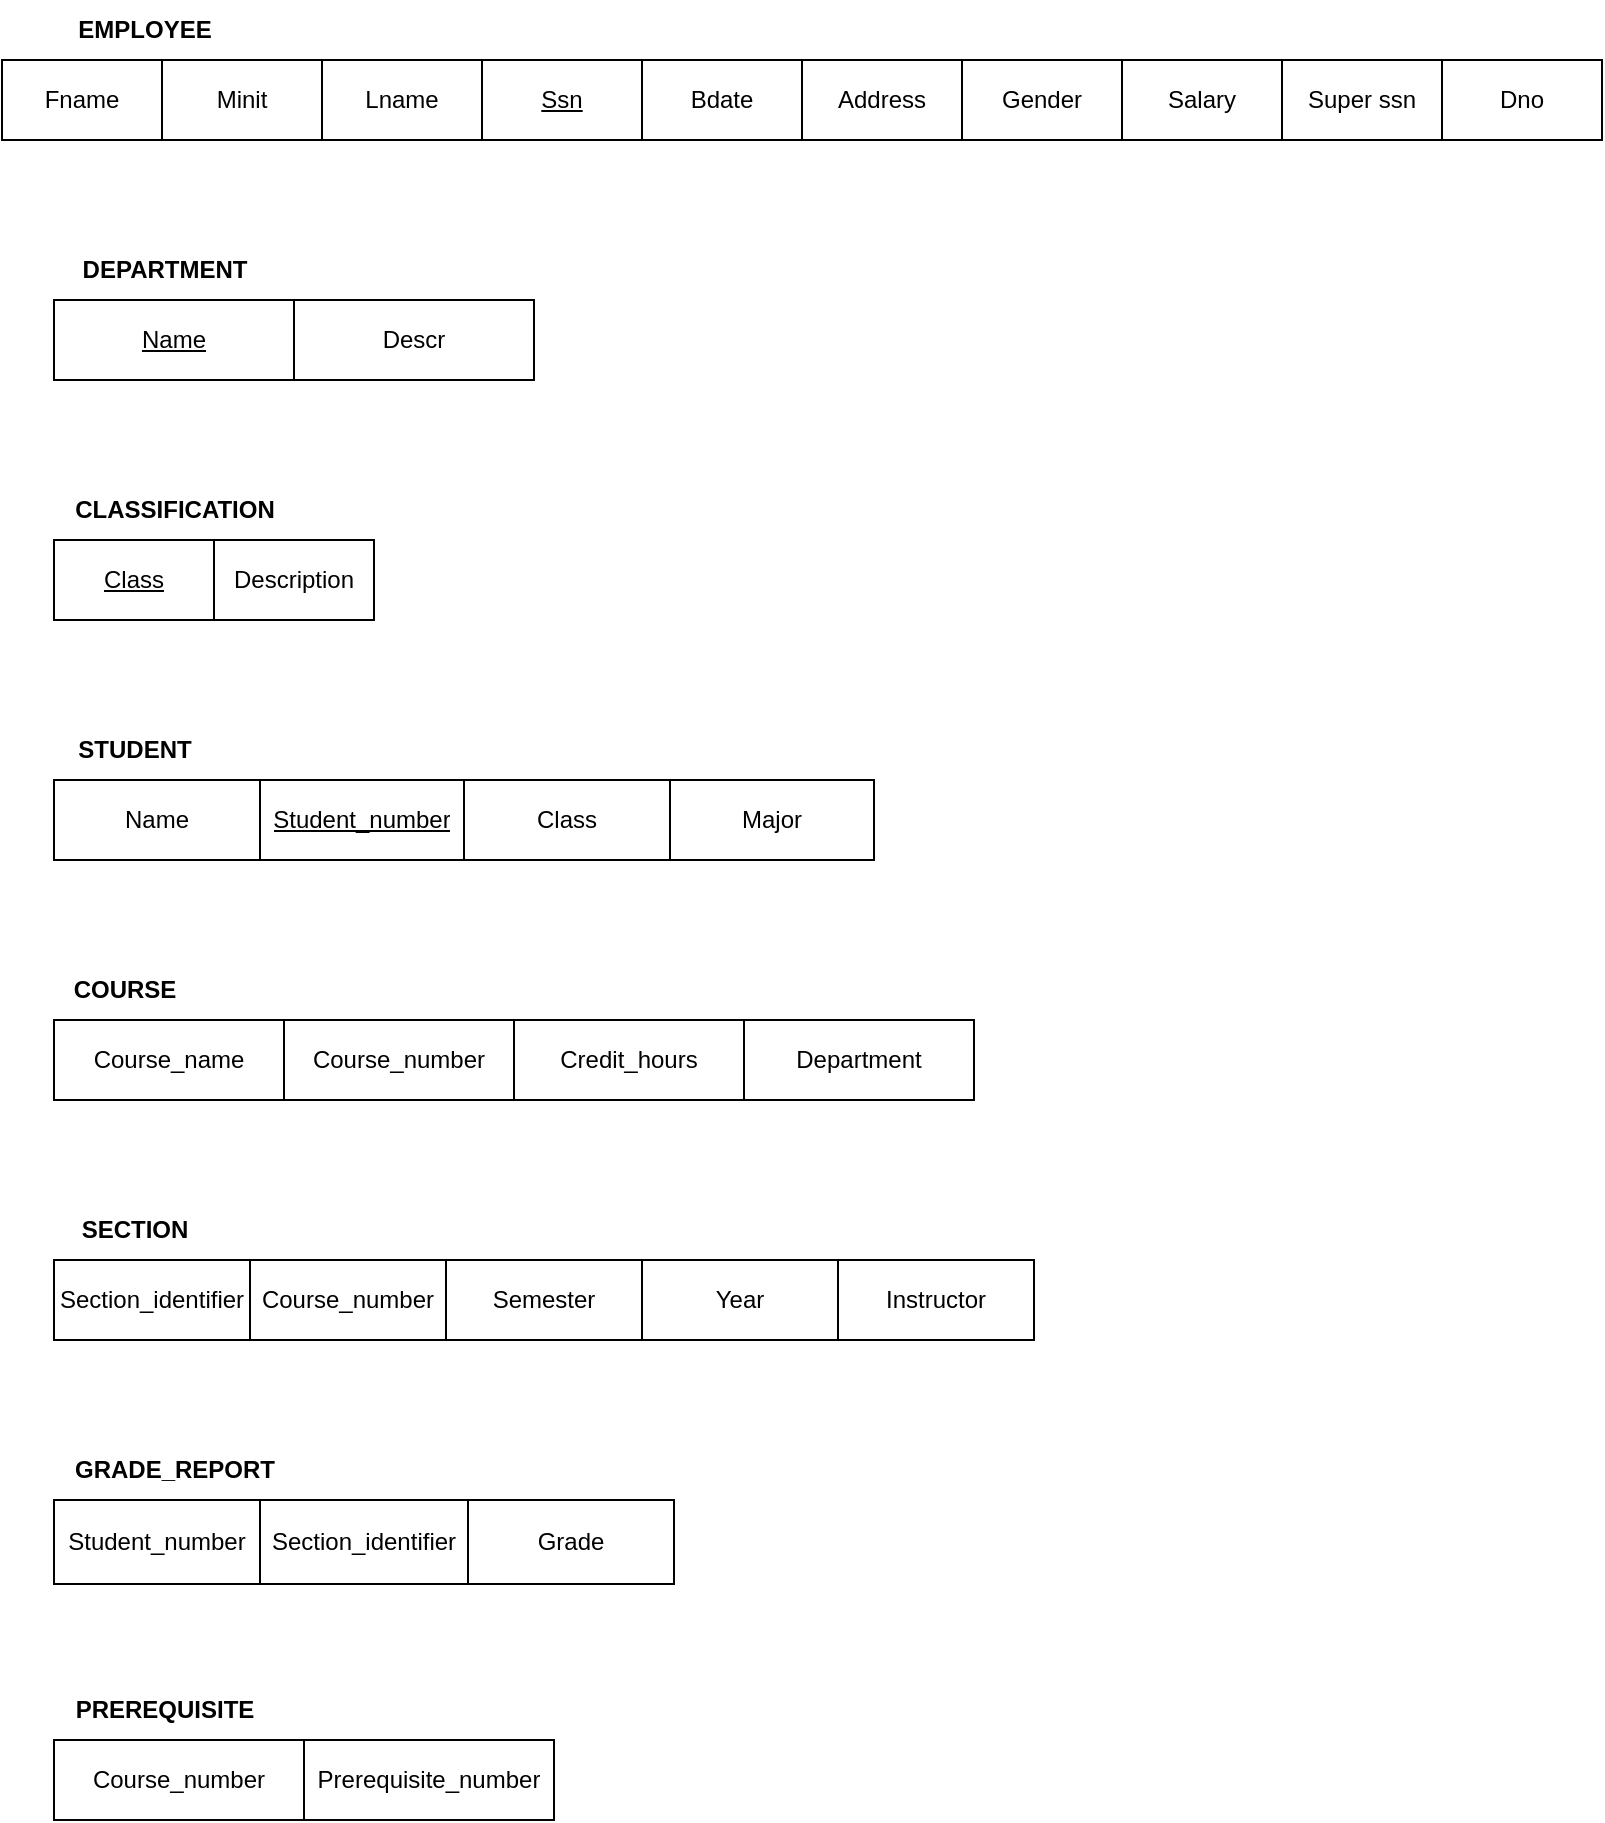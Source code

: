 <mxfile version="21.3.8" type="device">
  <diagram name="Page-1" id="Q-aEBRHPet6x75AASZEA">
    <mxGraphModel dx="954" dy="553" grid="1" gridSize="10" guides="1" tooltips="1" connect="1" arrows="1" fold="1" page="1" pageScale="1" pageWidth="827" pageHeight="1169" math="0" shadow="0">
      <root>
        <mxCell id="0" />
        <mxCell id="1" parent="0" />
        <mxCell id="xfB40_L6RreyEXgolqDJ-2" value="Fname" style="rounded=0;whiteSpace=wrap;html=1;" vertex="1" parent="1">
          <mxGeometry x="14" y="120" width="80" height="40" as="geometry" />
        </mxCell>
        <mxCell id="xfB40_L6RreyEXgolqDJ-4" value="Minit" style="rounded=0;whiteSpace=wrap;html=1;" vertex="1" parent="1">
          <mxGeometry x="94" y="120" width="80" height="40" as="geometry" />
        </mxCell>
        <mxCell id="xfB40_L6RreyEXgolqDJ-5" value="&lt;b&gt;EMPLOYEE&lt;/b&gt;" style="text;html=1;align=center;verticalAlign=middle;resizable=0;points=[];autosize=1;strokeColor=none;fillColor=none;" vertex="1" parent="1">
          <mxGeometry x="40" y="90" width="90" height="30" as="geometry" />
        </mxCell>
        <mxCell id="xfB40_L6RreyEXgolqDJ-6" value="Lname" style="rounded=0;whiteSpace=wrap;html=1;" vertex="1" parent="1">
          <mxGeometry x="174" y="120" width="80" height="40" as="geometry" />
        </mxCell>
        <mxCell id="xfB40_L6RreyEXgolqDJ-7" value="&lt;u&gt;Ssn&lt;/u&gt;" style="rounded=0;whiteSpace=wrap;html=1;" vertex="1" parent="1">
          <mxGeometry x="254" y="120" width="80" height="40" as="geometry" />
        </mxCell>
        <mxCell id="xfB40_L6RreyEXgolqDJ-8" value="Bdate" style="rounded=0;whiteSpace=wrap;html=1;" vertex="1" parent="1">
          <mxGeometry x="334" y="120" width="80" height="40" as="geometry" />
        </mxCell>
        <mxCell id="xfB40_L6RreyEXgolqDJ-9" value="Address" style="rounded=0;whiteSpace=wrap;html=1;" vertex="1" parent="1">
          <mxGeometry x="414" y="120" width="80" height="40" as="geometry" />
        </mxCell>
        <mxCell id="xfB40_L6RreyEXgolqDJ-10" value="Gender" style="rounded=0;whiteSpace=wrap;html=1;" vertex="1" parent="1">
          <mxGeometry x="494" y="120" width="80" height="40" as="geometry" />
        </mxCell>
        <mxCell id="xfB40_L6RreyEXgolqDJ-11" value="Salary" style="rounded=0;whiteSpace=wrap;html=1;" vertex="1" parent="1">
          <mxGeometry x="574" y="120" width="80" height="40" as="geometry" />
        </mxCell>
        <mxCell id="xfB40_L6RreyEXgolqDJ-12" value="Super ssn" style="rounded=0;whiteSpace=wrap;html=1;" vertex="1" parent="1">
          <mxGeometry x="654" y="120" width="80" height="40" as="geometry" />
        </mxCell>
        <mxCell id="xfB40_L6RreyEXgolqDJ-13" value="Dno" style="rounded=0;whiteSpace=wrap;html=1;" vertex="1" parent="1">
          <mxGeometry x="734" y="120" width="80" height="40" as="geometry" />
        </mxCell>
        <mxCell id="xfB40_L6RreyEXgolqDJ-14" value="&lt;b&gt;DEPARTMENT&lt;/b&gt;" style="text;html=1;align=center;verticalAlign=middle;resizable=0;points=[];autosize=1;strokeColor=none;fillColor=none;" vertex="1" parent="1">
          <mxGeometry x="40" y="210" width="110" height="30" as="geometry" />
        </mxCell>
        <mxCell id="xfB40_L6RreyEXgolqDJ-15" value="&lt;u&gt;Name&lt;/u&gt;" style="rounded=0;whiteSpace=wrap;html=1;" vertex="1" parent="1">
          <mxGeometry x="40" y="240" width="120" height="40" as="geometry" />
        </mxCell>
        <mxCell id="xfB40_L6RreyEXgolqDJ-16" value="Descr" style="rounded=0;whiteSpace=wrap;html=1;" vertex="1" parent="1">
          <mxGeometry x="160" y="240" width="120" height="40" as="geometry" />
        </mxCell>
        <mxCell id="xfB40_L6RreyEXgolqDJ-19" value="&lt;b&gt;CLASSIFICATION&lt;br&gt;&lt;/b&gt;" style="text;html=1;align=center;verticalAlign=middle;resizable=0;points=[];autosize=1;strokeColor=none;fillColor=none;" vertex="1" parent="1">
          <mxGeometry x="40" y="330" width="120" height="30" as="geometry" />
        </mxCell>
        <mxCell id="xfB40_L6RreyEXgolqDJ-46" value="&lt;b&gt;STUDENT&lt;br&gt;&lt;/b&gt;" style="text;html=1;align=center;verticalAlign=middle;resizable=0;points=[];autosize=1;strokeColor=none;fillColor=none;" vertex="1" parent="1">
          <mxGeometry x="40" y="450" width="80" height="30" as="geometry" />
        </mxCell>
        <mxCell id="xfB40_L6RreyEXgolqDJ-47" value="&lt;b&gt;COURSE&lt;/b&gt;" style="text;html=1;align=center;verticalAlign=middle;resizable=0;points=[];autosize=1;strokeColor=none;fillColor=none;" vertex="1" parent="1">
          <mxGeometry x="40" y="570" width="70" height="30" as="geometry" />
        </mxCell>
        <mxCell id="xfB40_L6RreyEXgolqDJ-48" value="" style="shape=table;startSize=0;container=1;collapsible=0;childLayout=tableLayout;" vertex="1" parent="1">
          <mxGeometry x="40" y="360" width="160" height="40" as="geometry" />
        </mxCell>
        <mxCell id="xfB40_L6RreyEXgolqDJ-49" value="" style="shape=tableRow;horizontal=0;startSize=0;swimlaneHead=0;swimlaneBody=0;strokeColor=inherit;top=0;left=0;bottom=0;right=0;collapsible=0;dropTarget=0;fillColor=none;points=[[0,0.5],[1,0.5]];portConstraint=eastwest;" vertex="1" parent="xfB40_L6RreyEXgolqDJ-48">
          <mxGeometry width="160" height="40" as="geometry" />
        </mxCell>
        <mxCell id="xfB40_L6RreyEXgolqDJ-50" value="&lt;u&gt;Class&lt;/u&gt;" style="shape=partialRectangle;html=1;whiteSpace=wrap;connectable=0;strokeColor=inherit;overflow=hidden;fillColor=none;top=0;left=0;bottom=0;right=0;pointerEvents=1;" vertex="1" parent="xfB40_L6RreyEXgolqDJ-49">
          <mxGeometry width="80" height="40" as="geometry">
            <mxRectangle width="80" height="40" as="alternateBounds" />
          </mxGeometry>
        </mxCell>
        <mxCell id="xfB40_L6RreyEXgolqDJ-51" value="Description" style="shape=partialRectangle;html=1;whiteSpace=wrap;connectable=0;strokeColor=inherit;overflow=hidden;fillColor=none;top=0;left=0;bottom=0;right=0;pointerEvents=1;" vertex="1" parent="xfB40_L6RreyEXgolqDJ-49">
          <mxGeometry x="80" width="80" height="40" as="geometry">
            <mxRectangle width="80" height="40" as="alternateBounds" />
          </mxGeometry>
        </mxCell>
        <mxCell id="xfB40_L6RreyEXgolqDJ-53" value="" style="shape=table;startSize=0;container=1;collapsible=0;childLayout=tableLayout;" vertex="1" parent="1">
          <mxGeometry x="40" y="480" width="410" height="40" as="geometry" />
        </mxCell>
        <mxCell id="xfB40_L6RreyEXgolqDJ-54" value="" style="shape=tableRow;horizontal=0;startSize=0;swimlaneHead=0;swimlaneBody=0;strokeColor=inherit;top=0;left=0;bottom=0;right=0;collapsible=0;dropTarget=0;fillColor=none;points=[[0,0.5],[1,0.5]];portConstraint=eastwest;" vertex="1" parent="xfB40_L6RreyEXgolqDJ-53">
          <mxGeometry width="410" height="40" as="geometry" />
        </mxCell>
        <mxCell id="xfB40_L6RreyEXgolqDJ-55" value="Name" style="shape=partialRectangle;html=1;whiteSpace=wrap;connectable=0;strokeColor=inherit;overflow=hidden;fillColor=none;top=0;left=0;bottom=0;right=0;pointerEvents=1;" vertex="1" parent="xfB40_L6RreyEXgolqDJ-54">
          <mxGeometry width="103" height="40" as="geometry">
            <mxRectangle width="103" height="40" as="alternateBounds" />
          </mxGeometry>
        </mxCell>
        <mxCell id="xfB40_L6RreyEXgolqDJ-56" value="&lt;u&gt;Student_number&lt;/u&gt;" style="shape=partialRectangle;html=1;whiteSpace=wrap;connectable=0;strokeColor=inherit;overflow=hidden;fillColor=none;top=0;left=0;bottom=0;right=0;pointerEvents=1;" vertex="1" parent="xfB40_L6RreyEXgolqDJ-54">
          <mxGeometry x="103" width="102" height="40" as="geometry">
            <mxRectangle width="102" height="40" as="alternateBounds" />
          </mxGeometry>
        </mxCell>
        <mxCell id="xfB40_L6RreyEXgolqDJ-57" value="Class" style="shape=partialRectangle;html=1;whiteSpace=wrap;connectable=0;strokeColor=inherit;overflow=hidden;fillColor=none;top=0;left=0;bottom=0;right=0;pointerEvents=1;" vertex="1" parent="xfB40_L6RreyEXgolqDJ-54">
          <mxGeometry x="205" width="103" height="40" as="geometry">
            <mxRectangle width="103" height="40" as="alternateBounds" />
          </mxGeometry>
        </mxCell>
        <mxCell id="xfB40_L6RreyEXgolqDJ-58" value="Major" style="shape=partialRectangle;html=1;whiteSpace=wrap;connectable=0;strokeColor=inherit;overflow=hidden;fillColor=none;top=0;left=0;bottom=0;right=0;pointerEvents=1;" vertex="1" parent="xfB40_L6RreyEXgolqDJ-54">
          <mxGeometry x="308" width="102" height="40" as="geometry">
            <mxRectangle width="102" height="40" as="alternateBounds" />
          </mxGeometry>
        </mxCell>
        <mxCell id="xfB40_L6RreyEXgolqDJ-59" value="" style="shape=table;startSize=0;container=1;collapsible=0;childLayout=tableLayout;" vertex="1" parent="1">
          <mxGeometry x="40" y="600" width="460" height="40" as="geometry" />
        </mxCell>
        <mxCell id="xfB40_L6RreyEXgolqDJ-60" value="" style="shape=tableRow;horizontal=0;startSize=0;swimlaneHead=0;swimlaneBody=0;strokeColor=inherit;top=0;left=0;bottom=0;right=0;collapsible=0;dropTarget=0;fillColor=none;points=[[0,0.5],[1,0.5]];portConstraint=eastwest;" vertex="1" parent="xfB40_L6RreyEXgolqDJ-59">
          <mxGeometry width="460" height="40" as="geometry" />
        </mxCell>
        <mxCell id="xfB40_L6RreyEXgolqDJ-61" value="Course_name" style="shape=partialRectangle;html=1;whiteSpace=wrap;connectable=0;strokeColor=inherit;overflow=hidden;fillColor=none;top=0;left=0;bottom=0;right=0;pointerEvents=1;" vertex="1" parent="xfB40_L6RreyEXgolqDJ-60">
          <mxGeometry width="115" height="40" as="geometry">
            <mxRectangle width="115" height="40" as="alternateBounds" />
          </mxGeometry>
        </mxCell>
        <mxCell id="xfB40_L6RreyEXgolqDJ-62" value="Course_number" style="shape=partialRectangle;html=1;whiteSpace=wrap;connectable=0;strokeColor=inherit;overflow=hidden;fillColor=none;top=0;left=0;bottom=0;right=0;pointerEvents=1;" vertex="1" parent="xfB40_L6RreyEXgolqDJ-60">
          <mxGeometry x="115" width="115" height="40" as="geometry">
            <mxRectangle width="115" height="40" as="alternateBounds" />
          </mxGeometry>
        </mxCell>
        <mxCell id="xfB40_L6RreyEXgolqDJ-63" value="Credit_hours" style="shape=partialRectangle;html=1;whiteSpace=wrap;connectable=0;strokeColor=inherit;overflow=hidden;fillColor=none;top=0;left=0;bottom=0;right=0;pointerEvents=1;" vertex="1" parent="xfB40_L6RreyEXgolqDJ-60">
          <mxGeometry x="230" width="115" height="40" as="geometry">
            <mxRectangle width="115" height="40" as="alternateBounds" />
          </mxGeometry>
        </mxCell>
        <mxCell id="xfB40_L6RreyEXgolqDJ-64" value="Department" style="shape=partialRectangle;html=1;whiteSpace=wrap;connectable=0;strokeColor=inherit;overflow=hidden;fillColor=none;top=0;left=0;bottom=0;right=0;pointerEvents=1;" vertex="1" parent="xfB40_L6RreyEXgolqDJ-60">
          <mxGeometry x="345" width="115" height="40" as="geometry">
            <mxRectangle width="115" height="40" as="alternateBounds" />
          </mxGeometry>
        </mxCell>
        <mxCell id="xfB40_L6RreyEXgolqDJ-65" value="&lt;b&gt;SECTION&lt;/b&gt;" style="text;html=1;align=center;verticalAlign=middle;resizable=0;points=[];autosize=1;strokeColor=none;fillColor=none;" vertex="1" parent="1">
          <mxGeometry x="40" y="690" width="80" height="30" as="geometry" />
        </mxCell>
        <mxCell id="xfB40_L6RreyEXgolqDJ-66" value="" style="shape=table;startSize=0;container=1;collapsible=0;childLayout=tableLayout;" vertex="1" parent="1">
          <mxGeometry x="40" y="720" width="490" height="40" as="geometry" />
        </mxCell>
        <mxCell id="xfB40_L6RreyEXgolqDJ-67" value="" style="shape=tableRow;horizontal=0;startSize=0;swimlaneHead=0;swimlaneBody=0;strokeColor=inherit;top=0;left=0;bottom=0;right=0;collapsible=0;dropTarget=0;fillColor=none;points=[[0,0.5],[1,0.5]];portConstraint=eastwest;" vertex="1" parent="xfB40_L6RreyEXgolqDJ-66">
          <mxGeometry width="490" height="40" as="geometry" />
        </mxCell>
        <mxCell id="xfB40_L6RreyEXgolqDJ-68" value="Section_identifier" style="shape=partialRectangle;html=1;whiteSpace=wrap;connectable=0;strokeColor=inherit;overflow=hidden;fillColor=none;top=0;left=0;bottom=0;right=0;pointerEvents=1;" vertex="1" parent="xfB40_L6RreyEXgolqDJ-67">
          <mxGeometry width="98" height="40" as="geometry">
            <mxRectangle width="98" height="40" as="alternateBounds" />
          </mxGeometry>
        </mxCell>
        <mxCell id="xfB40_L6RreyEXgolqDJ-69" value="Course_number" style="shape=partialRectangle;html=1;whiteSpace=wrap;connectable=0;strokeColor=inherit;overflow=hidden;fillColor=none;top=0;left=0;bottom=0;right=0;pointerEvents=1;" vertex="1" parent="xfB40_L6RreyEXgolqDJ-67">
          <mxGeometry x="98" width="98" height="40" as="geometry">
            <mxRectangle width="98" height="40" as="alternateBounds" />
          </mxGeometry>
        </mxCell>
        <mxCell id="xfB40_L6RreyEXgolqDJ-70" value="Semester" style="shape=partialRectangle;html=1;whiteSpace=wrap;connectable=0;strokeColor=inherit;overflow=hidden;fillColor=none;top=0;left=0;bottom=0;right=0;pointerEvents=1;" vertex="1" parent="xfB40_L6RreyEXgolqDJ-67">
          <mxGeometry x="196" width="98" height="40" as="geometry">
            <mxRectangle width="98" height="40" as="alternateBounds" />
          </mxGeometry>
        </mxCell>
        <mxCell id="xfB40_L6RreyEXgolqDJ-71" value="Year" style="shape=partialRectangle;html=1;whiteSpace=wrap;connectable=0;strokeColor=inherit;overflow=hidden;fillColor=none;top=0;left=0;bottom=0;right=0;pointerEvents=1;" vertex="1" parent="xfB40_L6RreyEXgolqDJ-67">
          <mxGeometry x="294" width="98" height="40" as="geometry">
            <mxRectangle width="98" height="40" as="alternateBounds" />
          </mxGeometry>
        </mxCell>
        <mxCell id="xfB40_L6RreyEXgolqDJ-72" value="Instructor" style="shape=partialRectangle;html=1;whiteSpace=wrap;connectable=0;strokeColor=inherit;overflow=hidden;fillColor=none;top=0;left=0;bottom=0;right=0;pointerEvents=1;" vertex="1" parent="xfB40_L6RreyEXgolqDJ-67">
          <mxGeometry x="392" width="98" height="40" as="geometry">
            <mxRectangle width="98" height="40" as="alternateBounds" />
          </mxGeometry>
        </mxCell>
        <mxCell id="xfB40_L6RreyEXgolqDJ-73" value="&lt;b&gt;GRADE_REPORT&lt;br&gt;&lt;/b&gt;" style="text;html=1;align=center;verticalAlign=middle;resizable=0;points=[];autosize=1;strokeColor=none;fillColor=none;" vertex="1" parent="1">
          <mxGeometry x="40" y="810" width="120" height="30" as="geometry" />
        </mxCell>
        <mxCell id="xfB40_L6RreyEXgolqDJ-74" value="" style="shape=table;startSize=0;container=1;collapsible=0;childLayout=tableLayout;" vertex="1" parent="1">
          <mxGeometry x="40" y="840" width="310" height="42" as="geometry" />
        </mxCell>
        <mxCell id="xfB40_L6RreyEXgolqDJ-75" value="" style="shape=tableRow;horizontal=0;startSize=0;swimlaneHead=0;swimlaneBody=0;strokeColor=inherit;top=0;left=0;bottom=0;right=0;collapsible=0;dropTarget=0;fillColor=none;points=[[0,0.5],[1,0.5]];portConstraint=eastwest;" vertex="1" parent="xfB40_L6RreyEXgolqDJ-74">
          <mxGeometry width="310" height="42" as="geometry" />
        </mxCell>
        <mxCell id="xfB40_L6RreyEXgolqDJ-76" value="Student_number" style="shape=partialRectangle;html=1;whiteSpace=wrap;connectable=0;strokeColor=inherit;overflow=hidden;fillColor=none;top=0;left=0;bottom=0;right=0;pointerEvents=1;" vertex="1" parent="xfB40_L6RreyEXgolqDJ-75">
          <mxGeometry width="103" height="42" as="geometry">
            <mxRectangle width="103" height="42" as="alternateBounds" />
          </mxGeometry>
        </mxCell>
        <mxCell id="xfB40_L6RreyEXgolqDJ-77" value="Section_identifier" style="shape=partialRectangle;html=1;whiteSpace=wrap;connectable=0;strokeColor=inherit;overflow=hidden;fillColor=none;top=0;left=0;bottom=0;right=0;pointerEvents=1;" vertex="1" parent="xfB40_L6RreyEXgolqDJ-75">
          <mxGeometry x="103" width="104" height="42" as="geometry">
            <mxRectangle width="104" height="42" as="alternateBounds" />
          </mxGeometry>
        </mxCell>
        <mxCell id="xfB40_L6RreyEXgolqDJ-78" value="Grade" style="shape=partialRectangle;html=1;whiteSpace=wrap;connectable=0;strokeColor=inherit;overflow=hidden;fillColor=none;top=0;left=0;bottom=0;right=0;pointerEvents=1;" vertex="1" parent="xfB40_L6RreyEXgolqDJ-75">
          <mxGeometry x="207" width="103" height="42" as="geometry">
            <mxRectangle width="103" height="42" as="alternateBounds" />
          </mxGeometry>
        </mxCell>
        <mxCell id="xfB40_L6RreyEXgolqDJ-79" value="&lt;b&gt;PREREQUISITE&lt;br&gt;&lt;/b&gt;" style="text;html=1;align=center;verticalAlign=middle;resizable=0;points=[];autosize=1;strokeColor=none;fillColor=none;" vertex="1" parent="1">
          <mxGeometry x="40" y="930" width="110" height="30" as="geometry" />
        </mxCell>
        <mxCell id="xfB40_L6RreyEXgolqDJ-80" value="" style="shape=table;startSize=0;container=1;collapsible=0;childLayout=tableLayout;" vertex="1" parent="1">
          <mxGeometry x="40" y="960" width="250" height="40" as="geometry" />
        </mxCell>
        <mxCell id="xfB40_L6RreyEXgolqDJ-81" value="" style="shape=tableRow;horizontal=0;startSize=0;swimlaneHead=0;swimlaneBody=0;strokeColor=inherit;top=0;left=0;bottom=0;right=0;collapsible=0;dropTarget=0;fillColor=none;points=[[0,0.5],[1,0.5]];portConstraint=eastwest;" vertex="1" parent="xfB40_L6RreyEXgolqDJ-80">
          <mxGeometry width="250" height="40" as="geometry" />
        </mxCell>
        <mxCell id="xfB40_L6RreyEXgolqDJ-82" value="Course_number" style="shape=partialRectangle;html=1;whiteSpace=wrap;connectable=0;strokeColor=inherit;overflow=hidden;fillColor=none;top=0;left=0;bottom=0;right=0;pointerEvents=1;" vertex="1" parent="xfB40_L6RreyEXgolqDJ-81">
          <mxGeometry width="125" height="40" as="geometry">
            <mxRectangle width="125" height="40" as="alternateBounds" />
          </mxGeometry>
        </mxCell>
        <mxCell id="xfB40_L6RreyEXgolqDJ-83" value="Prerequisite_number" style="shape=partialRectangle;html=1;whiteSpace=wrap;connectable=0;strokeColor=inherit;overflow=hidden;fillColor=none;top=0;left=0;bottom=0;right=0;pointerEvents=1;" vertex="1" parent="xfB40_L6RreyEXgolqDJ-81">
          <mxGeometry x="125" width="125" height="40" as="geometry">
            <mxRectangle width="125" height="40" as="alternateBounds" />
          </mxGeometry>
        </mxCell>
      </root>
    </mxGraphModel>
  </diagram>
</mxfile>
